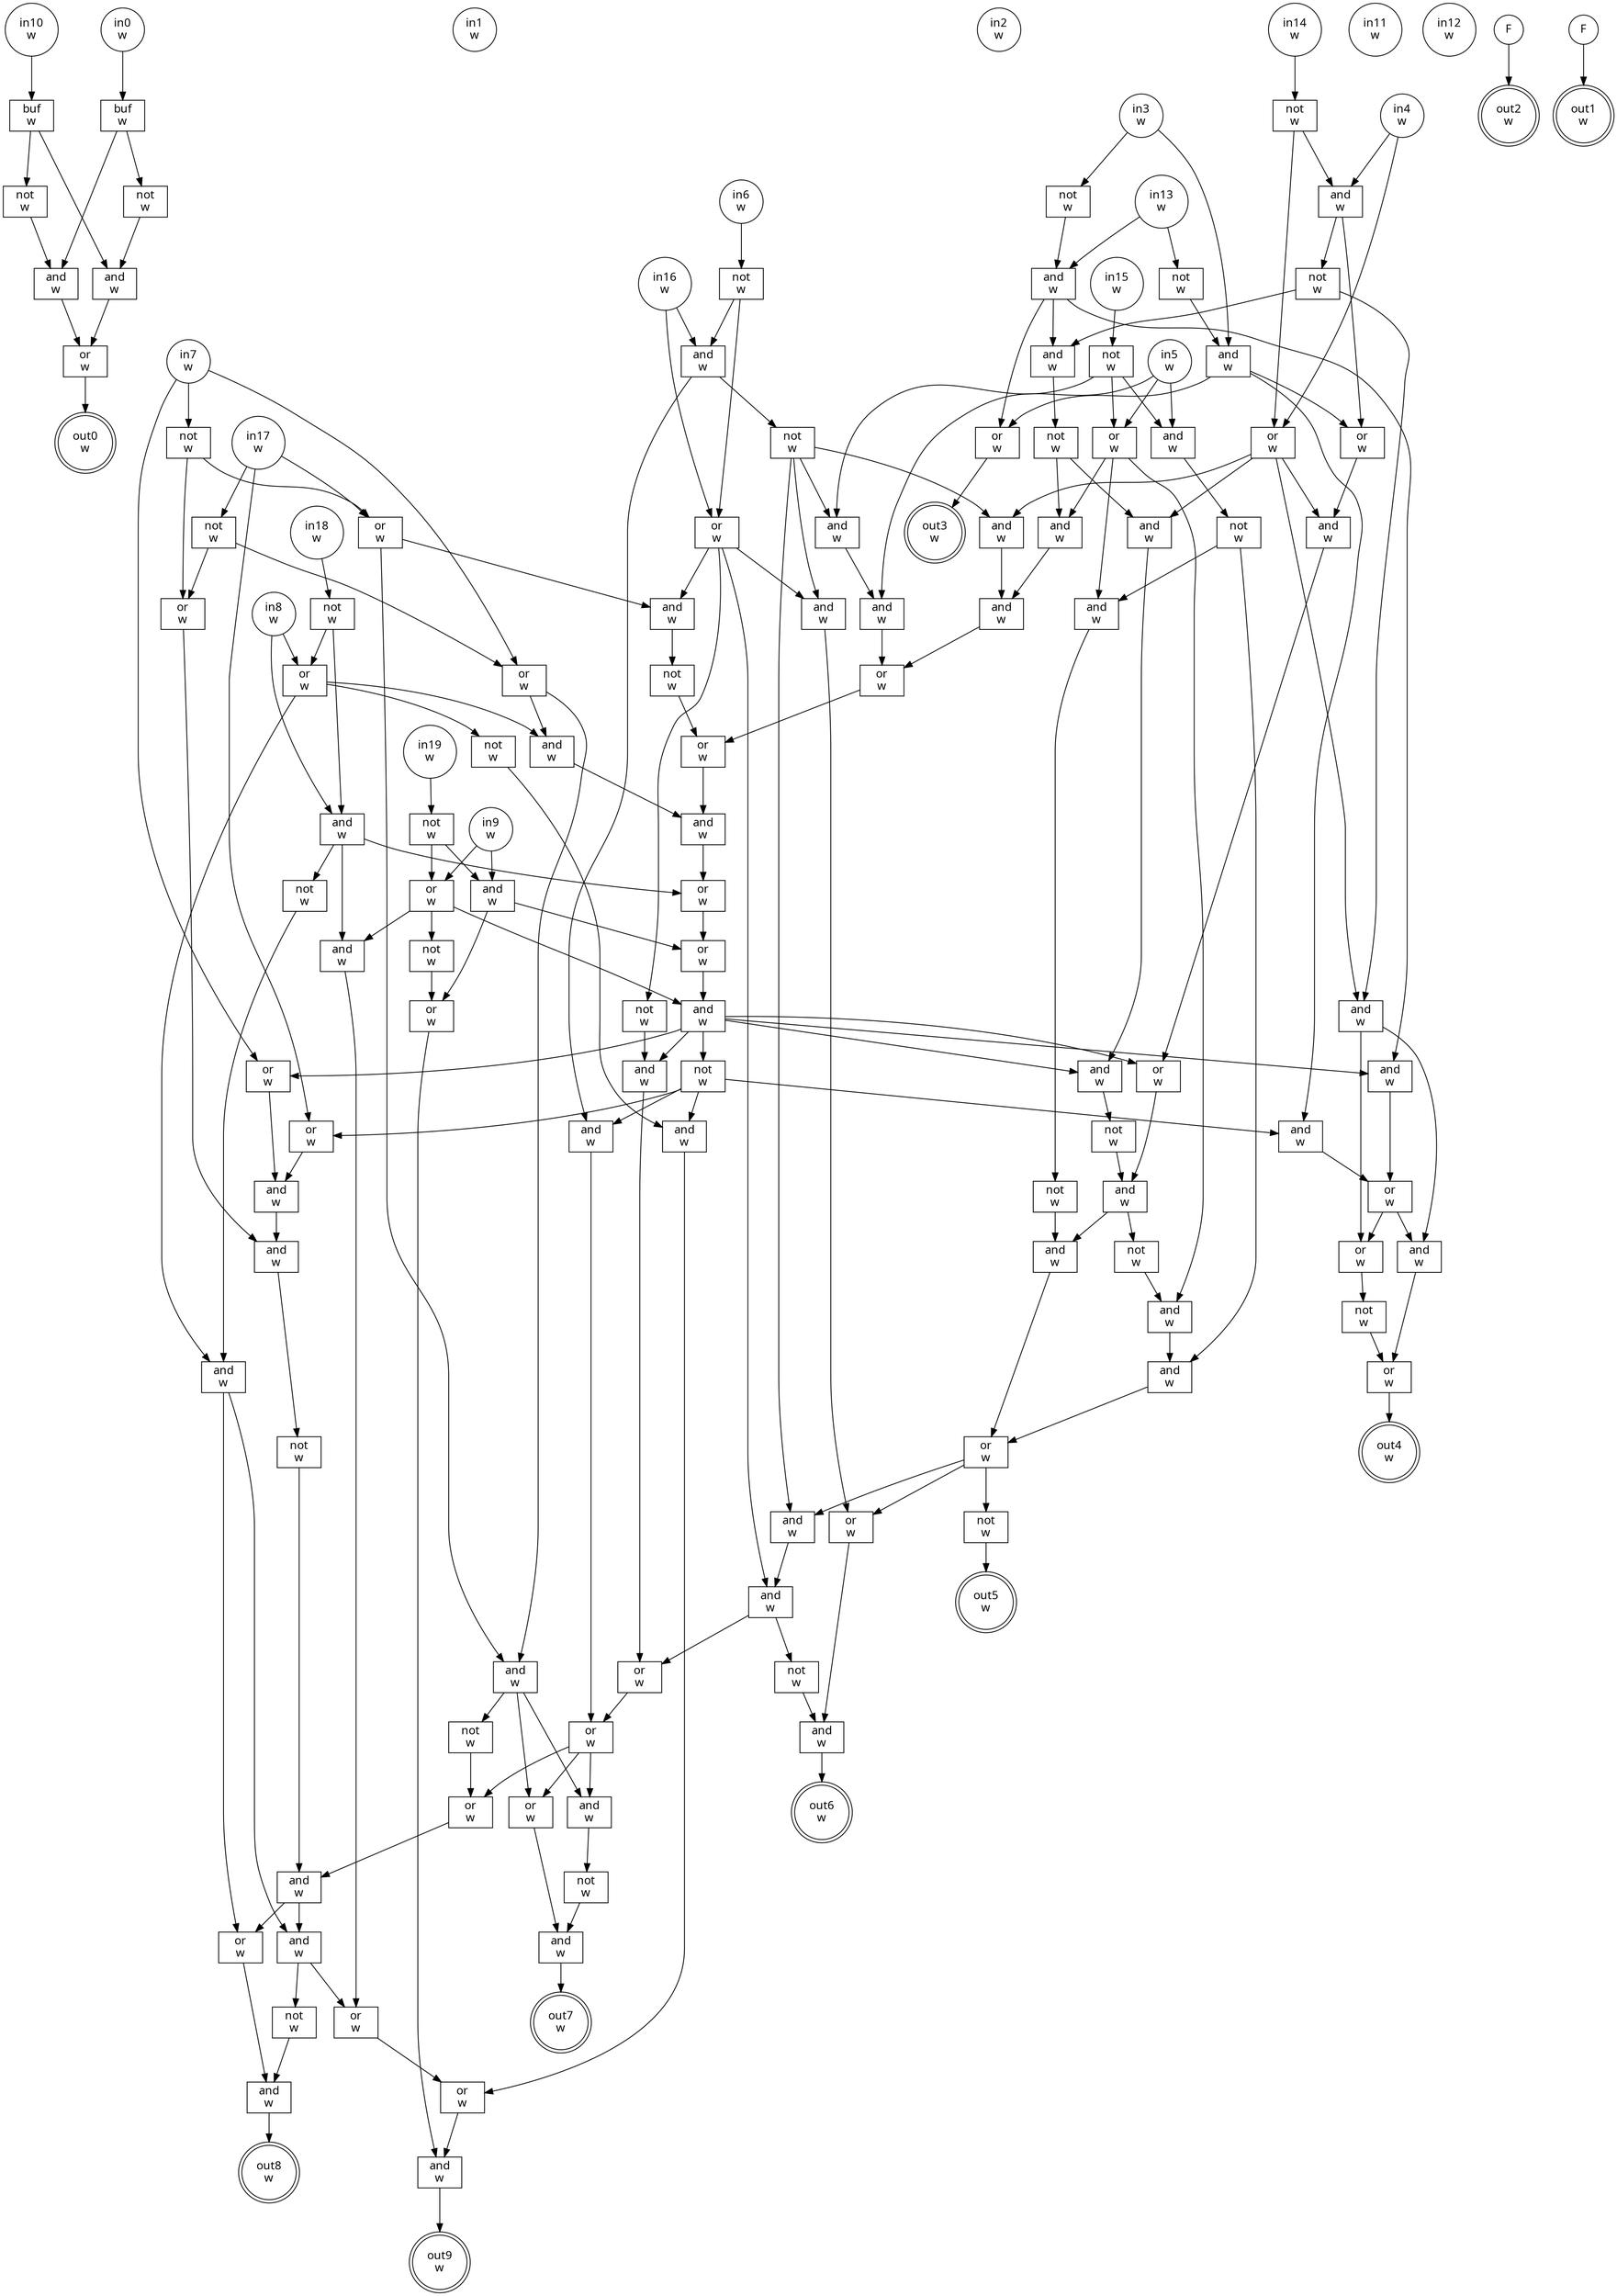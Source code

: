 digraph circuit{
	node [style = filled, fillcolor = white,shape=rect, fontname=geneva]
	g0 [label="in0\nw",shape=circle,fillcolor=white]
	g1 [label="in1\nw",shape=circle,fillcolor=white]
	g2 [label="in2\nw",shape=circle,fillcolor=white]
	g3 [label="in3\nw",shape=circle,fillcolor=white]
	g4 [label="in4\nw",shape=circle,fillcolor=white]
	g5 [label="in5\nw",shape=circle,fillcolor=white]
	g6 [label="in6\nw",shape=circle,fillcolor=white]
	g7 [label="in7\nw",shape=circle,fillcolor=white]
	g8 [label="in8\nw",shape=circle,fillcolor=white]
	g9 [label="in9\nw",shape=circle,fillcolor=white]
	g10 [label="in10\nw",shape=circle,fillcolor=white]
	g11 [label="in11\nw",shape=circle,fillcolor=white]
	g12 [label="in12\nw",shape=circle,fillcolor=white]
	g13 [label="in13\nw",shape=circle,fillcolor=white]
	g14 [label="in14\nw",shape=circle,fillcolor=white]
	g15 [label="in15\nw",shape=circle,fillcolor=white]
	g16 [label="in16\nw",shape=circle,fillcolor=white]
	g17 [label="in17\nw",shape=circle,fillcolor=white]
	g18 [label="in18\nw",shape=circle,fillcolor=white]
	g19 [label="in19\nw",shape=circle,fillcolor=white]
	g20 [label="F",shape=circle,fillcolor=white]
	g21 [label="F",shape=circle,fillcolor=white]
	g22 [label="not\nw",fillcolor=white]
	g23 [label="not\nw",fillcolor=white]
	g24 [label="not\nw",fillcolor=white]
	g25 [label="not\nw",fillcolor=white]
	g26 [label="not\nw",fillcolor=white]
	g27 [label="not\nw",fillcolor=white]
	g28 [label="buf\nw",fillcolor=white]
	g29 [label="not\nw",fillcolor=white]
	g30 [label="and\nw",fillcolor=white]
	g31 [label="or\nw",fillcolor=white]
	g32 [label="not\nw",fillcolor=white]
	g33 [label="or\nw",fillcolor=white]
	g34 [label="or\nw",fillcolor=white]
	g35 [label="not\nw",fillcolor=white]
	g36 [label="and\nw",fillcolor=white]
	g37 [label="and\nw",fillcolor=white]
	g38 [label="not\nw",fillcolor=white]
	g39 [label="and\nw",fillcolor=white]
	g40 [label="or\nw",fillcolor=white]
	g41 [label="and\nw",fillcolor=white]
	g42 [label="not\nw",fillcolor=white]
	g43 [label="or\nw",fillcolor=white]
	g44 [label="and\nw",fillcolor=white]
	g45 [label="not\nw",fillcolor=white]
	g46 [label="or\nw",fillcolor=white]
	g47 [label="not\nw",fillcolor=white]
	g48 [label="and\nw",fillcolor=white]
	g49 [label="not\nw",fillcolor=white]
	g50 [label="and\nw",fillcolor=white]
	g51 [label="or\nw",fillcolor=white]
	g52 [label="and\nw",fillcolor=white]
	g53 [label="not\nw",fillcolor=white]
	g54 [label="and\nw",fillcolor=white]
	g55 [label="not\nw",fillcolor=white]
	g56 [label="or\nw",fillcolor=white]
	g57 [label="and\nw",fillcolor=white]
	g58 [label="and\nw",fillcolor=white]
	g59 [label="not\nw",fillcolor=white]
	g60 [label="and\nw",fillcolor=white]
	g61 [label="not\nw",fillcolor=white]
	g62 [label="or\nw",fillcolor=white]
	g63 [label="and\nw",fillcolor=white]
	g64 [label="and\nw",fillcolor=white]
	g65 [label="not\nw",fillcolor=white]
	g66 [label="and\nw",fillcolor=white]
	g67 [label="and\nw",fillcolor=white]
	g68 [label="or\nw",fillcolor=white]
	g69 [label="and\nw",fillcolor=white]
	g70 [label="not\nw",fillcolor=white]
	g71 [label="and\nw",fillcolor=white]
	g72 [label="and\nw",fillcolor=white]
	g73 [label="not\nw",fillcolor=white]
	g74 [label="and\nw",fillcolor=white]
	g75 [label="and\nw",fillcolor=white]
	g76 [label="or\nw",fillcolor=white]
	g77 [label="or\nw",fillcolor=white]
	g78 [label="and\nw",fillcolor=white]
	g79 [label="or\nw",fillcolor=white]
	g80 [label="or\nw",fillcolor=white]
	g81 [label="and\nw",fillcolor=white]
	g82 [label="and\nw",fillcolor=white]
	g83 [label="or\nw",fillcolor=white]
	g84 [label="or\nw",fillcolor=white]
	g85 [label="not\nw",fillcolor=white]
	g86 [label="and\nw",fillcolor=white]
	g87 [label="and\nw",fillcolor=white]
	g88 [label="or\nw",fillcolor=white]
	g89 [label="and\nw",fillcolor=white]
	g90 [label="and\nw",fillcolor=white]
	g91 [label="not\nw",fillcolor=white]
	g92 [label="and\nw",fillcolor=white]
	g93 [label="and\nw",fillcolor=white]
	g94 [label="and\nw",fillcolor=white]
	g95 [label="not\nw",fillcolor=white]
	g96 [label="and\nw",fillcolor=white]
	g97 [label="and\nw",fillcolor=white]
	g98 [label="not\nw",fillcolor=white]
	g99 [label="and\nw",fillcolor=white]
	g100 [label="and\nw",fillcolor=white]
	g101 [label="or\nw",fillcolor=white]
	g102 [label="and\nw",fillcolor=white]
	g103 [label="and\nw",fillcolor=white]
	g104 [label="or\nw",fillcolor=white]
	g105 [label="or\nw",fillcolor=white]
	g106 [label="and\nw",fillcolor=white]
	g107 [label="not\nw",fillcolor=white]
	g108 [label="or\nw",fillcolor=white]
	g109 [label="and\nw",fillcolor=white]
	g110 [label="or\nw",fillcolor=white]
	g111 [label="and\nw",fillcolor=white]
	g112 [label="or\nw",fillcolor=white]
	g113 [label="and\nw",fillcolor=white]
	g114 [label="or\nw",fillcolor=white]
	g115 [label="or\nw",fillcolor=white]
	g116 [label="and\nw",fillcolor=white]
	g117 [label="not\nw",fillcolor=white]
	g118 [label="and\nw",fillcolor=white]
	g119 [label="not\nw",fillcolor=white]
	g120 [label="or\nw",fillcolor=white]
	g121 [label="and\nw",fillcolor=white]
	g122 [label="not\nw",fillcolor=white]
	g123 [label="or\nw",fillcolor=white]
	g124 [label="and\nw",fillcolor=white]
	g125 [label="or\nw",fillcolor=white]
	g126 [label="or\nw",fillcolor=white]
	g127 [label="not\nw",fillcolor=white]
	g128 [label="and\nw",fillcolor=white]
	g129 [label="or\nw",fillcolor=white]
	g130 [label="buf\nw",fillcolor=white]
	g131 [label="and\nw",fillcolor=white]
	g132 [label="not\nw",fillcolor=white]
	g133 [label="and\nw",fillcolor=white]
	g134 [label="or\nw",fillcolor=white]
	g135 [label="out0\nw",shape=doublecircle,fillcolor=white]
	g136 [label="out1\nw",shape=doublecircle,fillcolor=white]
	g137 [label="out2\nw",shape=doublecircle,fillcolor=white]
	g138 [label="out3\nw",shape=doublecircle,fillcolor=white]
	g139 [label="out4\nw",shape=doublecircle,fillcolor=white]
	g140 [label="out5\nw",shape=doublecircle,fillcolor=white]
	g141 [label="out6\nw",shape=doublecircle,fillcolor=white]
	g142 [label="out7\nw",shape=doublecircle,fillcolor=white]
	g143 [label="out8\nw",shape=doublecircle,fillcolor=white]
	g144 [label="out9\nw",shape=doublecircle,fillcolor=white]
	edge [fontname=Geneva,fontcolor=forestgreen]
	g0->g130
	g3->g67
	g3->g70
	g4->g62
	g4->g64
	g5->g56
	g5->g57
	g5->g58
	g6->g47
	g7->g40
	g7->g42
	g7->g84
	g8->g34
	g8->g36
	g9->g30
	g9->g31
	g10->g28
	g13->g27
	g13->g71
	g14->g26
	g15->g25
	g16->g48
	g16->g51
	g17->g24
	g17->g43
	g17->g88
	g18->g23
	g19->g22
	g20->g137
	g21->g136
	g22->g30
	g22->g31
	g23->g34
	g23->g36
	g24->g40
	g24->g46
	g25->g50
	g25->g56
	g25->g58
	g26->g62
	g26->g64
	g27->g67
	g28->g29
	g28->g133
	g29->g131
	g30->g33
	g30->g80
	g31->g32
	g31->g37
	g31->g81
	g32->g33
	g33->g116
	g34->g35
	g34->g39
	g34->g41
	g35->g92
	g36->g37
	g36->g38
	g36->g79
	g37->g114
	g38->g39
	g39->g112
	g39->g113
	g40->g41
	g40->g44
	g41->g78
	g42->g43
	g42->g46
	g43->g44
	g43->g52
	g44->g45
	g44->g106
	g44->g108
	g45->g110
	g46->g90
	g47->g48
	g47->g51
	g48->g49
	g48->g86
	g49->g50
	g49->g54
	g49->g63
	g49->g102
	g50->g57
	g51->g52
	g51->g54
	g51->g55
	g51->g103
	g52->g53
	g53->g77
	g54->g120
	g55->g82
	g56->g60
	g56->g74
	g56->g99
	g57->g76
	g58->g59
	g59->g60
	g59->g100
	g60->g61
	g61->g97
	g62->g63
	g62->g66
	g62->g69
	g62->g93
	g63->g75
	g64->g65
	g64->g68
	g65->g66
	g65->g72
	g66->g126
	g66->g128
	g67->g68
	g67->g87
	g67->g123
	g68->g69
	g69->g83
	g70->g71
	g71->g72
	g71->g123
	g71->g124
	g72->g73
	g73->g74
	g73->g93
	g74->g75
	g75->g76
	g76->g77
	g77->g78
	g78->g79
	g79->g80
	g80->g81
	g81->g82
	g81->g83
	g81->g84
	g81->g85
	g81->g94
	g81->g124
	g82->g104
	g83->g96
	g84->g89
	g85->g86
	g85->g87
	g85->g88
	g85->g92
	g86->g105
	g87->g125
	g88->g89
	g89->g90
	g90->g91
	g91->g111
	g92->g115
	g93->g94
	g94->g95
	g95->g96
	g96->g97
	g96->g98
	g97->g101
	g98->g99
	g99->g100
	g100->g101
	g101->g102
	g101->g120
	g101->g122
	g102->g103
	g103->g104
	g103->g119
	g104->g105
	g105->g106
	g105->g108
	g105->g110
	g106->g107
	g107->g109
	g108->g109
	g109->g142
	g110->g111
	g111->g112
	g111->g113
	g112->g118
	g113->g114
	g113->g117
	g114->g115
	g115->g116
	g116->g144
	g117->g118
	g118->g143
	g119->g121
	g120->g121
	g121->g141
	g122->g140
	g123->g138
	g124->g125
	g125->g126
	g125->g128
	g126->g127
	g127->g129
	g128->g129
	g129->g139
	g130->g131
	g130->g132
	g131->g134
	g132->g133
	g133->g134
	g134->g135
}